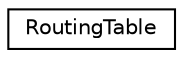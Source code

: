 digraph "Graphical Class Hierarchy"
{
  edge [fontname="Helvetica",fontsize="10",labelfontname="Helvetica",labelfontsize="10"];
  node [fontname="Helvetica",fontsize="10",shape=record];
  rankdir="LR";
  Node1 [label="RoutingTable",height=0.2,width=0.4,color="black", fillcolor="white", style="filled",URL="$class_routing_table.html",tooltip="Class Routing Table handle the management of app and OS kernel routing tables. It allow you to add..."];
}
